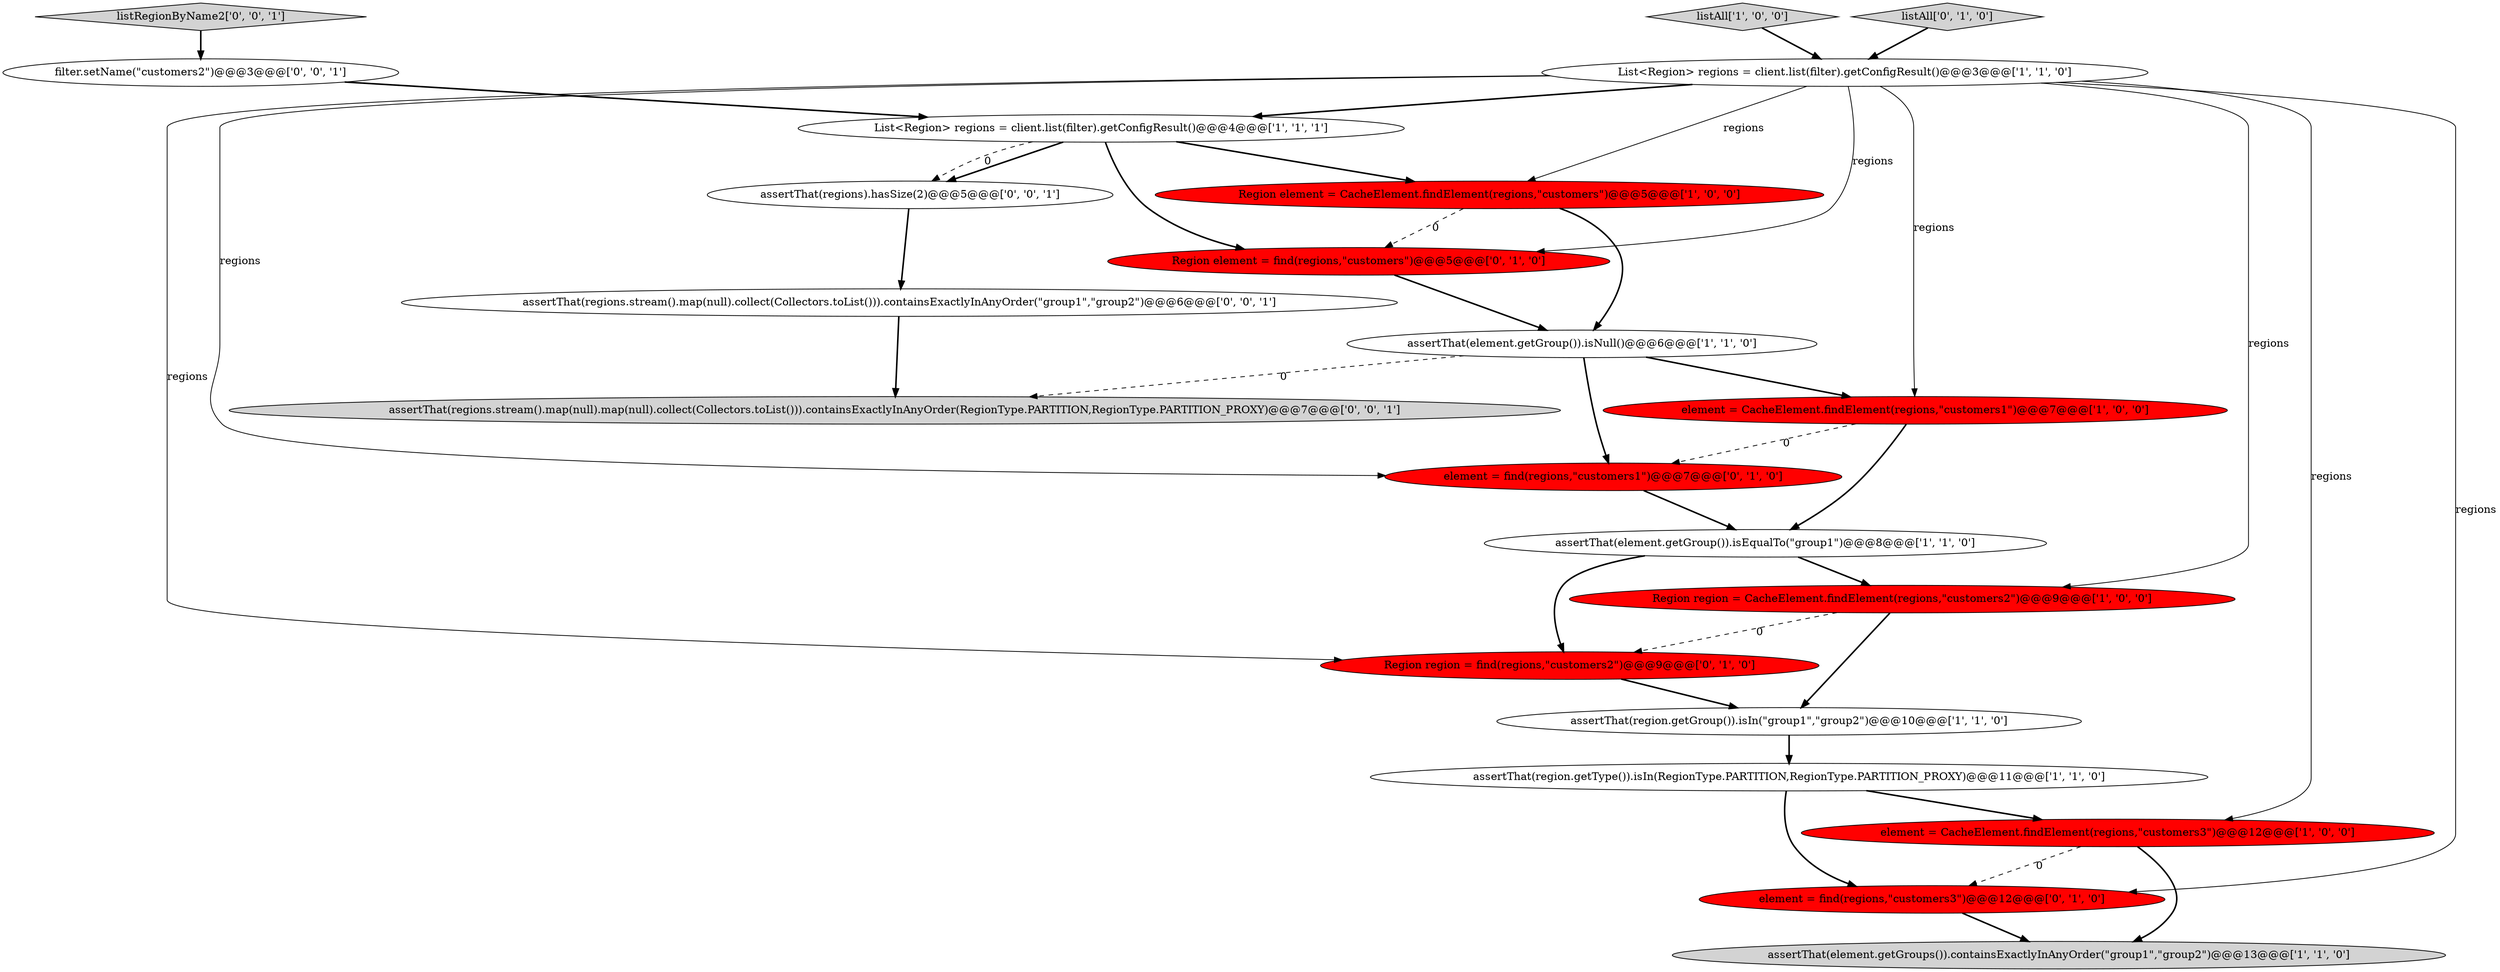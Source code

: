 digraph {
8 [style = filled, label = "assertThat(element.getGroup()).isEqualTo(\"group1\")@@@8@@@['1', '1', '0']", fillcolor = white, shape = ellipse image = "AAA0AAABBB1BBB"];
2 [style = filled, label = "Region region = CacheElement.findElement(regions,\"customers2\")@@@9@@@['1', '0', '0']", fillcolor = red, shape = ellipse image = "AAA1AAABBB1BBB"];
17 [style = filled, label = "assertThat(regions).hasSize(2)@@@5@@@['0', '0', '1']", fillcolor = white, shape = ellipse image = "AAA0AAABBB3BBB"];
12 [style = filled, label = "Region element = find(regions,\"customers\")@@@5@@@['0', '1', '0']", fillcolor = red, shape = ellipse image = "AAA1AAABBB2BBB"];
11 [style = filled, label = "assertThat(element.getGroups()).containsExactlyInAnyOrder(\"group1\",\"group2\")@@@13@@@['1', '1', '0']", fillcolor = lightgray, shape = ellipse image = "AAA0AAABBB1BBB"];
5 [style = filled, label = "element = CacheElement.findElement(regions,\"customers1\")@@@7@@@['1', '0', '0']", fillcolor = red, shape = ellipse image = "AAA1AAABBB1BBB"];
13 [style = filled, label = "element = find(regions,\"customers1\")@@@7@@@['0', '1', '0']", fillcolor = red, shape = ellipse image = "AAA1AAABBB2BBB"];
3 [style = filled, label = "assertThat(region.getGroup()).isIn(\"group1\",\"group2\")@@@10@@@['1', '1', '0']", fillcolor = white, shape = ellipse image = "AAA0AAABBB1BBB"];
19 [style = filled, label = "assertThat(regions.stream().map(null).collect(Collectors.toList())).containsExactlyInAnyOrder(\"group1\",\"group2\")@@@6@@@['0', '0', '1']", fillcolor = white, shape = ellipse image = "AAA0AAABBB3BBB"];
7 [style = filled, label = "assertThat(element.getGroup()).isNull()@@@6@@@['1', '1', '0']", fillcolor = white, shape = ellipse image = "AAA0AAABBB1BBB"];
6 [style = filled, label = "element = CacheElement.findElement(regions,\"customers3\")@@@12@@@['1', '0', '0']", fillcolor = red, shape = ellipse image = "AAA1AAABBB1BBB"];
10 [style = filled, label = "List<Region> regions = client.list(filter).getConfigResult()@@@3@@@['1', '1', '0']", fillcolor = white, shape = ellipse image = "AAA0AAABBB1BBB"];
18 [style = filled, label = "listRegionByName2['0', '0', '1']", fillcolor = lightgray, shape = diamond image = "AAA0AAABBB3BBB"];
0 [style = filled, label = "List<Region> regions = client.list(filter).getConfigResult()@@@4@@@['1', '1', '1']", fillcolor = white, shape = ellipse image = "AAA0AAABBB1BBB"];
15 [style = filled, label = "listAll['0', '1', '0']", fillcolor = lightgray, shape = diamond image = "AAA0AAABBB2BBB"];
1 [style = filled, label = "Region element = CacheElement.findElement(regions,\"customers\")@@@5@@@['1', '0', '0']", fillcolor = red, shape = ellipse image = "AAA1AAABBB1BBB"];
9 [style = filled, label = "listAll['1', '0', '0']", fillcolor = lightgray, shape = diamond image = "AAA0AAABBB1BBB"];
14 [style = filled, label = "Region region = find(regions,\"customers2\")@@@9@@@['0', '1', '0']", fillcolor = red, shape = ellipse image = "AAA1AAABBB2BBB"];
21 [style = filled, label = "assertThat(regions.stream().map(null).map(null).collect(Collectors.toList())).containsExactlyInAnyOrder(RegionType.PARTITION,RegionType.PARTITION_PROXY)@@@7@@@['0', '0', '1']", fillcolor = lightgray, shape = ellipse image = "AAA0AAABBB3BBB"];
16 [style = filled, label = "element = find(regions,\"customers3\")@@@12@@@['0', '1', '0']", fillcolor = red, shape = ellipse image = "AAA1AAABBB2BBB"];
20 [style = filled, label = "filter.setName(\"customers2\")@@@3@@@['0', '0', '1']", fillcolor = white, shape = ellipse image = "AAA0AAABBB3BBB"];
4 [style = filled, label = "assertThat(region.getType()).isIn(RegionType.PARTITION,RegionType.PARTITION_PROXY)@@@11@@@['1', '1', '0']", fillcolor = white, shape = ellipse image = "AAA0AAABBB1BBB"];
7->13 [style = bold, label=""];
5->13 [style = dashed, label="0"];
14->3 [style = bold, label=""];
5->8 [style = bold, label=""];
15->10 [style = bold, label=""];
7->21 [style = dashed, label="0"];
16->11 [style = bold, label=""];
4->6 [style = bold, label=""];
0->17 [style = bold, label=""];
0->12 [style = bold, label=""];
2->3 [style = bold, label=""];
20->0 [style = bold, label=""];
10->1 [style = solid, label="regions"];
8->14 [style = bold, label=""];
10->6 [style = solid, label="regions"];
9->10 [style = bold, label=""];
10->14 [style = solid, label="regions"];
0->17 [style = dashed, label="0"];
1->7 [style = bold, label=""];
3->4 [style = bold, label=""];
17->19 [style = bold, label=""];
12->7 [style = bold, label=""];
10->2 [style = solid, label="regions"];
1->12 [style = dashed, label="0"];
18->20 [style = bold, label=""];
7->5 [style = bold, label=""];
6->16 [style = dashed, label="0"];
10->12 [style = solid, label="regions"];
10->16 [style = solid, label="regions"];
2->14 [style = dashed, label="0"];
8->2 [style = bold, label=""];
0->1 [style = bold, label=""];
6->11 [style = bold, label=""];
10->0 [style = bold, label=""];
10->13 [style = solid, label="regions"];
13->8 [style = bold, label=""];
10->5 [style = solid, label="regions"];
4->16 [style = bold, label=""];
19->21 [style = bold, label=""];
}
